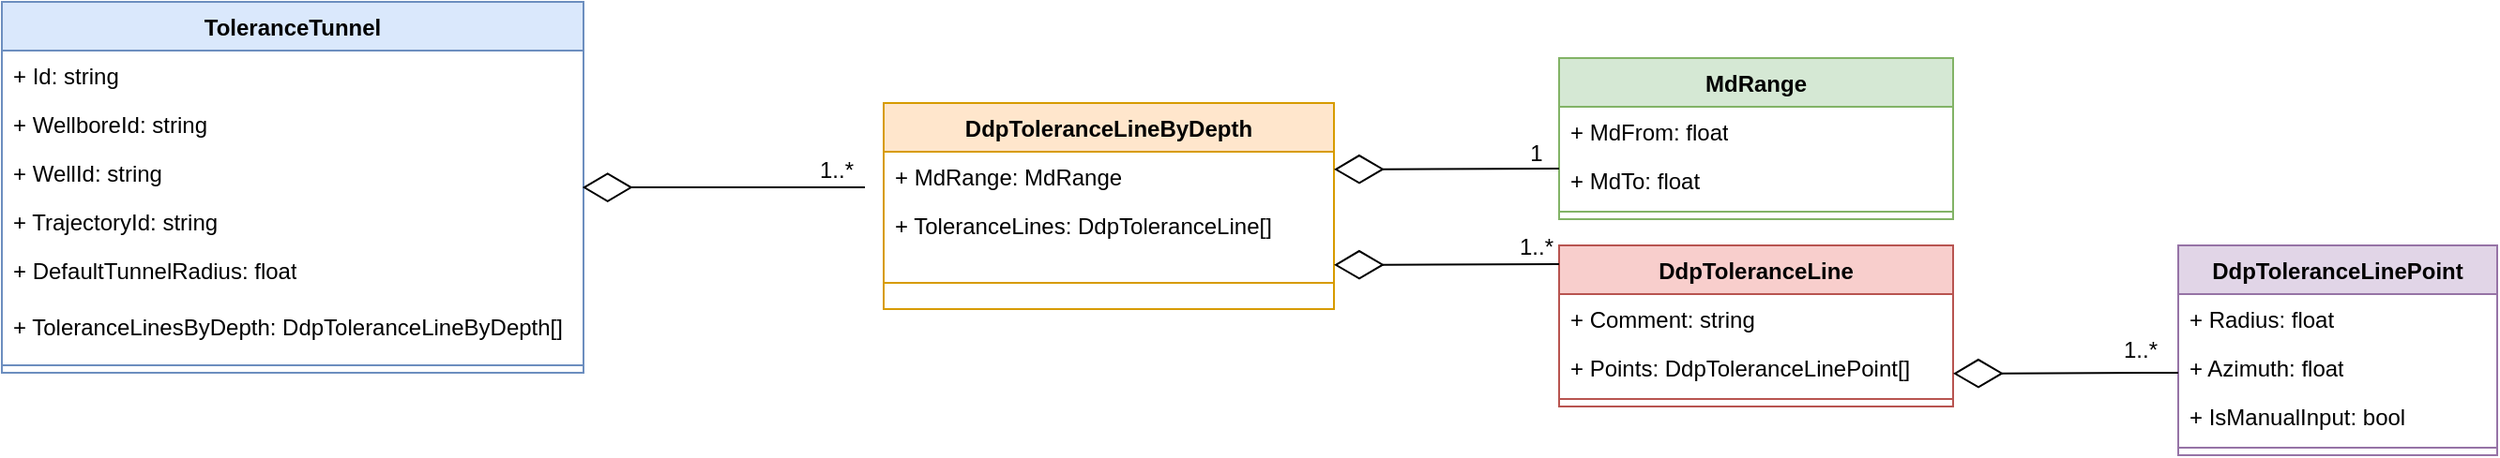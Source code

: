 <mxfile version="24.7.0" type="github">
  <diagram name="Page-1" id="SDHUjwgeJsBEM07UFrrE">
    <mxGraphModel dx="1588" dy="916" grid="1" gridSize="10" guides="1" tooltips="1" connect="1" arrows="1" fold="1" page="1" pageScale="1" pageWidth="850" pageHeight="1100" math="0" shadow="0">
      <root>
        <mxCell id="0" />
        <mxCell id="1" parent="0" />
        <mxCell id="ETATzE8KKVZN9ZIXHdRA-46" value="ToleranceTunnel" style="swimlane;fontStyle=1;align=center;verticalAlign=top;childLayout=stackLayout;horizontal=1;startSize=26;horizontalStack=0;resizeParent=1;resizeParentMax=0;resizeLast=0;collapsible=1;marginBottom=0;whiteSpace=wrap;html=1;fillColor=#dae8fc;strokeColor=#6c8ebf;" vertex="1" parent="1">
          <mxGeometry x="10" y="740" width="310" height="198" as="geometry" />
        </mxCell>
        <mxCell id="ETATzE8KKVZN9ZIXHdRA-50" value="+ Id: string" style="text;strokeColor=none;fillColor=none;align=left;verticalAlign=top;spacingLeft=4;spacingRight=4;overflow=hidden;rotatable=0;points=[[0,0.5],[1,0.5]];portConstraint=eastwest;whiteSpace=wrap;html=1;" vertex="1" parent="ETATzE8KKVZN9ZIXHdRA-46">
          <mxGeometry y="26" width="310" height="26" as="geometry" />
        </mxCell>
        <mxCell id="ETATzE8KKVZN9ZIXHdRA-52" value="+ WellboreId: string" style="text;strokeColor=none;fillColor=none;align=left;verticalAlign=top;spacingLeft=4;spacingRight=4;overflow=hidden;rotatable=0;points=[[0,0.5],[1,0.5]];portConstraint=eastwest;whiteSpace=wrap;html=1;" vertex="1" parent="ETATzE8KKVZN9ZIXHdRA-46">
          <mxGeometry y="52" width="310" height="26" as="geometry" />
        </mxCell>
        <mxCell id="ETATzE8KKVZN9ZIXHdRA-51" value="+ WellId: string" style="text;strokeColor=none;fillColor=none;align=left;verticalAlign=top;spacingLeft=4;spacingRight=4;overflow=hidden;rotatable=0;points=[[0,0.5],[1,0.5]];portConstraint=eastwest;whiteSpace=wrap;html=1;" vertex="1" parent="ETATzE8KKVZN9ZIXHdRA-46">
          <mxGeometry y="78" width="310" height="26" as="geometry" />
        </mxCell>
        <mxCell id="ETATzE8KKVZN9ZIXHdRA-53" value="+ TrajectoryId: string" style="text;strokeColor=none;fillColor=none;align=left;verticalAlign=top;spacingLeft=4;spacingRight=4;overflow=hidden;rotatable=0;points=[[0,0.5],[1,0.5]];portConstraint=eastwest;whiteSpace=wrap;html=1;" vertex="1" parent="ETATzE8KKVZN9ZIXHdRA-46">
          <mxGeometry y="104" width="310" height="26" as="geometry" />
        </mxCell>
        <mxCell id="ETATzE8KKVZN9ZIXHdRA-54" value="+ DefaultTunnelRadius: float" style="text;strokeColor=none;fillColor=none;align=left;verticalAlign=top;spacingLeft=4;spacingRight=4;overflow=hidden;rotatable=0;points=[[0,0.5],[1,0.5]];portConstraint=eastwest;whiteSpace=wrap;html=1;" vertex="1" parent="ETATzE8KKVZN9ZIXHdRA-46">
          <mxGeometry y="130" width="310" height="30" as="geometry" />
        </mxCell>
        <mxCell id="ETATzE8KKVZN9ZIXHdRA-55" value="+ ToleranceLinesByDepth: DdpToleranceLineByDepth[]" style="text;strokeColor=none;fillColor=none;align=left;verticalAlign=top;spacingLeft=4;spacingRight=4;overflow=hidden;rotatable=0;points=[[0,0.5],[1,0.5]];portConstraint=eastwest;whiteSpace=wrap;html=1;" vertex="1" parent="ETATzE8KKVZN9ZIXHdRA-46">
          <mxGeometry y="160" width="310" height="30" as="geometry" />
        </mxCell>
        <mxCell id="ETATzE8KKVZN9ZIXHdRA-48" value="" style="line;strokeWidth=1;fillColor=none;align=left;verticalAlign=middle;spacingTop=-1;spacingLeft=3;spacingRight=3;rotatable=0;labelPosition=right;points=[];portConstraint=eastwest;strokeColor=inherit;" vertex="1" parent="ETATzE8KKVZN9ZIXHdRA-46">
          <mxGeometry y="190" width="310" height="8" as="geometry" />
        </mxCell>
        <mxCell id="ETATzE8KKVZN9ZIXHdRA-57" value="&lt;span style=&quot;text-align: left;&quot;&gt;DdpToleranceLineByDepth&lt;/span&gt;" style="swimlane;fontStyle=1;align=center;verticalAlign=top;childLayout=stackLayout;horizontal=1;startSize=26;horizontalStack=0;resizeParent=1;resizeParentMax=0;resizeLast=0;collapsible=1;marginBottom=0;whiteSpace=wrap;html=1;fillColor=#ffe6cc;strokeColor=#d79b00;" vertex="1" parent="1">
          <mxGeometry x="480" y="794" width="240" height="110" as="geometry" />
        </mxCell>
        <mxCell id="ETATzE8KKVZN9ZIXHdRA-58" value="+ MdRange: MdRange" style="text;strokeColor=none;fillColor=none;align=left;verticalAlign=top;spacingLeft=4;spacingRight=4;overflow=hidden;rotatable=0;points=[[0,0.5],[1,0.5]];portConstraint=eastwest;whiteSpace=wrap;html=1;" vertex="1" parent="ETATzE8KKVZN9ZIXHdRA-57">
          <mxGeometry y="26" width="240" height="26" as="geometry" />
        </mxCell>
        <mxCell id="ETATzE8KKVZN9ZIXHdRA-62" value="+ ToleranceLines: DdpToleranceLine[]" style="text;strokeColor=none;fillColor=none;align=left;verticalAlign=top;spacingLeft=4;spacingRight=4;overflow=hidden;rotatable=0;points=[[0,0.5],[1,0.5]];portConstraint=eastwest;whiteSpace=wrap;html=1;" vertex="1" parent="ETATzE8KKVZN9ZIXHdRA-57">
          <mxGeometry y="52" width="240" height="30" as="geometry" />
        </mxCell>
        <mxCell id="ETATzE8KKVZN9ZIXHdRA-64" value="" style="line;strokeWidth=1;fillColor=none;align=left;verticalAlign=middle;spacingTop=-1;spacingLeft=3;spacingRight=3;rotatable=0;labelPosition=right;points=[];portConstraint=eastwest;strokeColor=inherit;" vertex="1" parent="ETATzE8KKVZN9ZIXHdRA-57">
          <mxGeometry y="82" width="240" height="28" as="geometry" />
        </mxCell>
        <mxCell id="ETATzE8KKVZN9ZIXHdRA-71" value="&lt;span style=&quot;text-align: left;&quot;&gt;MdRange&lt;/span&gt;" style="swimlane;fontStyle=1;align=center;verticalAlign=top;childLayout=stackLayout;horizontal=1;startSize=26;horizontalStack=0;resizeParent=1;resizeParentMax=0;resizeLast=0;collapsible=1;marginBottom=0;whiteSpace=wrap;html=1;fillColor=#d5e8d4;strokeColor=#82b366;" vertex="1" parent="1">
          <mxGeometry x="840" y="770" width="210" height="86" as="geometry" />
        </mxCell>
        <mxCell id="ETATzE8KKVZN9ZIXHdRA-72" value="+ MdFrom: float" style="text;strokeColor=none;fillColor=none;align=left;verticalAlign=top;spacingLeft=4;spacingRight=4;overflow=hidden;rotatable=0;points=[[0,0.5],[1,0.5]];portConstraint=eastwest;whiteSpace=wrap;html=1;" vertex="1" parent="ETATzE8KKVZN9ZIXHdRA-71">
          <mxGeometry y="26" width="210" height="26" as="geometry" />
        </mxCell>
        <mxCell id="ETATzE8KKVZN9ZIXHdRA-73" value="+ MdTo: float" style="text;strokeColor=none;fillColor=none;align=left;verticalAlign=top;spacingLeft=4;spacingRight=4;overflow=hidden;rotatable=0;points=[[0,0.5],[1,0.5]];portConstraint=eastwest;whiteSpace=wrap;html=1;" vertex="1" parent="ETATzE8KKVZN9ZIXHdRA-71">
          <mxGeometry y="52" width="210" height="26" as="geometry" />
        </mxCell>
        <mxCell id="ETATzE8KKVZN9ZIXHdRA-78" value="" style="line;strokeWidth=1;fillColor=none;align=left;verticalAlign=middle;spacingTop=-1;spacingLeft=3;spacingRight=3;rotatable=0;labelPosition=right;points=[];portConstraint=eastwest;strokeColor=inherit;" vertex="1" parent="ETATzE8KKVZN9ZIXHdRA-71">
          <mxGeometry y="78" width="210" height="8" as="geometry" />
        </mxCell>
        <mxCell id="ETATzE8KKVZN9ZIXHdRA-79" value="&lt;span style=&quot;text-align: left;&quot;&gt;DdpToleranceLine&lt;/span&gt;" style="swimlane;fontStyle=1;align=center;verticalAlign=top;childLayout=stackLayout;horizontal=1;startSize=26;horizontalStack=0;resizeParent=1;resizeParentMax=0;resizeLast=0;collapsible=1;marginBottom=0;whiteSpace=wrap;html=1;fillColor=#f8cecc;strokeColor=#b85450;" vertex="1" parent="1">
          <mxGeometry x="840" y="870" width="210" height="86" as="geometry" />
        </mxCell>
        <mxCell id="ETATzE8KKVZN9ZIXHdRA-80" value="+ Comment: string" style="text;strokeColor=none;fillColor=none;align=left;verticalAlign=top;spacingLeft=4;spacingRight=4;overflow=hidden;rotatable=0;points=[[0,0.5],[1,0.5]];portConstraint=eastwest;whiteSpace=wrap;html=1;" vertex="1" parent="ETATzE8KKVZN9ZIXHdRA-79">
          <mxGeometry y="26" width="210" height="26" as="geometry" />
        </mxCell>
        <mxCell id="ETATzE8KKVZN9ZIXHdRA-81" value="+ Points: DdpToleranceLinePoint[]" style="text;strokeColor=none;fillColor=none;align=left;verticalAlign=top;spacingLeft=4;spacingRight=4;overflow=hidden;rotatable=0;points=[[0,0.5],[1,0.5]];portConstraint=eastwest;whiteSpace=wrap;html=1;" vertex="1" parent="ETATzE8KKVZN9ZIXHdRA-79">
          <mxGeometry y="52" width="210" height="26" as="geometry" />
        </mxCell>
        <mxCell id="ETATzE8KKVZN9ZIXHdRA-86" value="" style="line;strokeWidth=1;fillColor=none;align=left;verticalAlign=middle;spacingTop=-1;spacingLeft=3;spacingRight=3;rotatable=0;labelPosition=right;points=[];portConstraint=eastwest;strokeColor=inherit;" vertex="1" parent="ETATzE8KKVZN9ZIXHdRA-79">
          <mxGeometry y="78" width="210" height="8" as="geometry" />
        </mxCell>
        <mxCell id="ETATzE8KKVZN9ZIXHdRA-90" value="" style="group" vertex="1" connectable="0" parent="1">
          <mxGeometry x="425" y="815" width="60" height="30" as="geometry" />
        </mxCell>
        <mxCell id="ETATzE8KKVZN9ZIXHdRA-69" value="" style="endArrow=diamondThin;endFill=0;endSize=24;html=1;rounded=0;entryX=0.998;entryY=-0.191;entryDx=0;entryDy=0;entryPerimeter=0;" edge="1" parent="ETATzE8KKVZN9ZIXHdRA-90" target="ETATzE8KKVZN9ZIXHdRA-53">
          <mxGeometry width="160" relative="1" as="geometry">
            <mxPoint x="45" y="24" as="sourcePoint" />
            <mxPoint x="55" y="55" as="targetPoint" />
          </mxGeometry>
        </mxCell>
        <mxCell id="ETATzE8KKVZN9ZIXHdRA-70" value="1..*" style="text;html=1;align=center;verticalAlign=middle;whiteSpace=wrap;rounded=0;" vertex="1" parent="ETATzE8KKVZN9ZIXHdRA-90">
          <mxGeometry width="60" height="30" as="geometry" />
        </mxCell>
        <mxCell id="ETATzE8KKVZN9ZIXHdRA-95" value="&lt;span style=&quot;text-align: left;&quot;&gt;DdpToleranceLinePoint&lt;/span&gt;" style="swimlane;fontStyle=1;align=center;verticalAlign=top;childLayout=stackLayout;horizontal=1;startSize=26;horizontalStack=0;resizeParent=1;resizeParentMax=0;resizeLast=0;collapsible=1;marginBottom=0;whiteSpace=wrap;html=1;fillColor=#e1d5e7;strokeColor=#9673a6;" vertex="1" parent="1">
          <mxGeometry x="1170" y="870" width="170" height="112" as="geometry" />
        </mxCell>
        <mxCell id="ETATzE8KKVZN9ZIXHdRA-96" value="+ Radius: float" style="text;strokeColor=none;fillColor=none;align=left;verticalAlign=top;spacingLeft=4;spacingRight=4;overflow=hidden;rotatable=0;points=[[0,0.5],[1,0.5]];portConstraint=eastwest;whiteSpace=wrap;html=1;" vertex="1" parent="ETATzE8KKVZN9ZIXHdRA-95">
          <mxGeometry y="26" width="170" height="26" as="geometry" />
        </mxCell>
        <mxCell id="ETATzE8KKVZN9ZIXHdRA-97" value="+ Azimuth: float" style="text;strokeColor=none;fillColor=none;align=left;verticalAlign=top;spacingLeft=4;spacingRight=4;overflow=hidden;rotatable=0;points=[[0,0.5],[1,0.5]];portConstraint=eastwest;whiteSpace=wrap;html=1;" vertex="1" parent="ETATzE8KKVZN9ZIXHdRA-95">
          <mxGeometry y="52" width="170" height="26" as="geometry" />
        </mxCell>
        <mxCell id="ETATzE8KKVZN9ZIXHdRA-100" value="+ IsManualInput: bool" style="text;strokeColor=none;fillColor=none;align=left;verticalAlign=top;spacingLeft=4;spacingRight=4;overflow=hidden;rotatable=0;points=[[0,0.5],[1,0.5]];portConstraint=eastwest;whiteSpace=wrap;html=1;" vertex="1" parent="ETATzE8KKVZN9ZIXHdRA-95">
          <mxGeometry y="78" width="170" height="26" as="geometry" />
        </mxCell>
        <mxCell id="ETATzE8KKVZN9ZIXHdRA-98" value="" style="line;strokeWidth=1;fillColor=none;align=left;verticalAlign=middle;spacingTop=-1;spacingLeft=3;spacingRight=3;rotatable=0;labelPosition=right;points=[];portConstraint=eastwest;strokeColor=inherit;" vertex="1" parent="ETATzE8KKVZN9ZIXHdRA-95">
          <mxGeometry y="104" width="170" height="8" as="geometry" />
        </mxCell>
        <mxCell id="ETATzE8KKVZN9ZIXHdRA-111" value="" style="endArrow=diamondThin;endFill=0;endSize=24;html=1;rounded=0;" edge="1" parent="1">
          <mxGeometry width="160" relative="1" as="geometry">
            <mxPoint x="840" y="829" as="sourcePoint" />
            <mxPoint x="720" y="829.41" as="targetPoint" />
          </mxGeometry>
        </mxCell>
        <mxCell id="ETATzE8KKVZN9ZIXHdRA-117" value="" style="endArrow=diamondThin;endFill=0;endSize=24;html=1;rounded=0;" edge="1" parent="1">
          <mxGeometry width="160" relative="1" as="geometry">
            <mxPoint x="840" y="880" as="sourcePoint" />
            <mxPoint x="720" y="880.41" as="targetPoint" />
          </mxGeometry>
        </mxCell>
        <mxCell id="ETATzE8KKVZN9ZIXHdRA-118" value="1" style="text;html=1;align=center;verticalAlign=middle;whiteSpace=wrap;rounded=0;" vertex="1" parent="1">
          <mxGeometry x="798" y="806" width="60" height="30" as="geometry" />
        </mxCell>
        <mxCell id="ETATzE8KKVZN9ZIXHdRA-119" value="1..*" style="text;html=1;align=center;verticalAlign=middle;whiteSpace=wrap;rounded=0;" vertex="1" parent="1">
          <mxGeometry x="798" y="856" width="60" height="30" as="geometry" />
        </mxCell>
        <mxCell id="ETATzE8KKVZN9ZIXHdRA-120" value="" style="endArrow=diamondThin;endFill=0;endSize=24;html=1;rounded=0;" edge="1" parent="1">
          <mxGeometry width="160" relative="1" as="geometry">
            <mxPoint x="1170" y="938" as="sourcePoint" />
            <mxPoint x="1050" y="938.41" as="targetPoint" />
          </mxGeometry>
        </mxCell>
        <mxCell id="ETATzE8KKVZN9ZIXHdRA-121" value="1..*" style="text;html=1;align=center;verticalAlign=middle;whiteSpace=wrap;rounded=0;" vertex="1" parent="1">
          <mxGeometry x="1120" y="911" width="60" height="30" as="geometry" />
        </mxCell>
      </root>
    </mxGraphModel>
  </diagram>
</mxfile>

